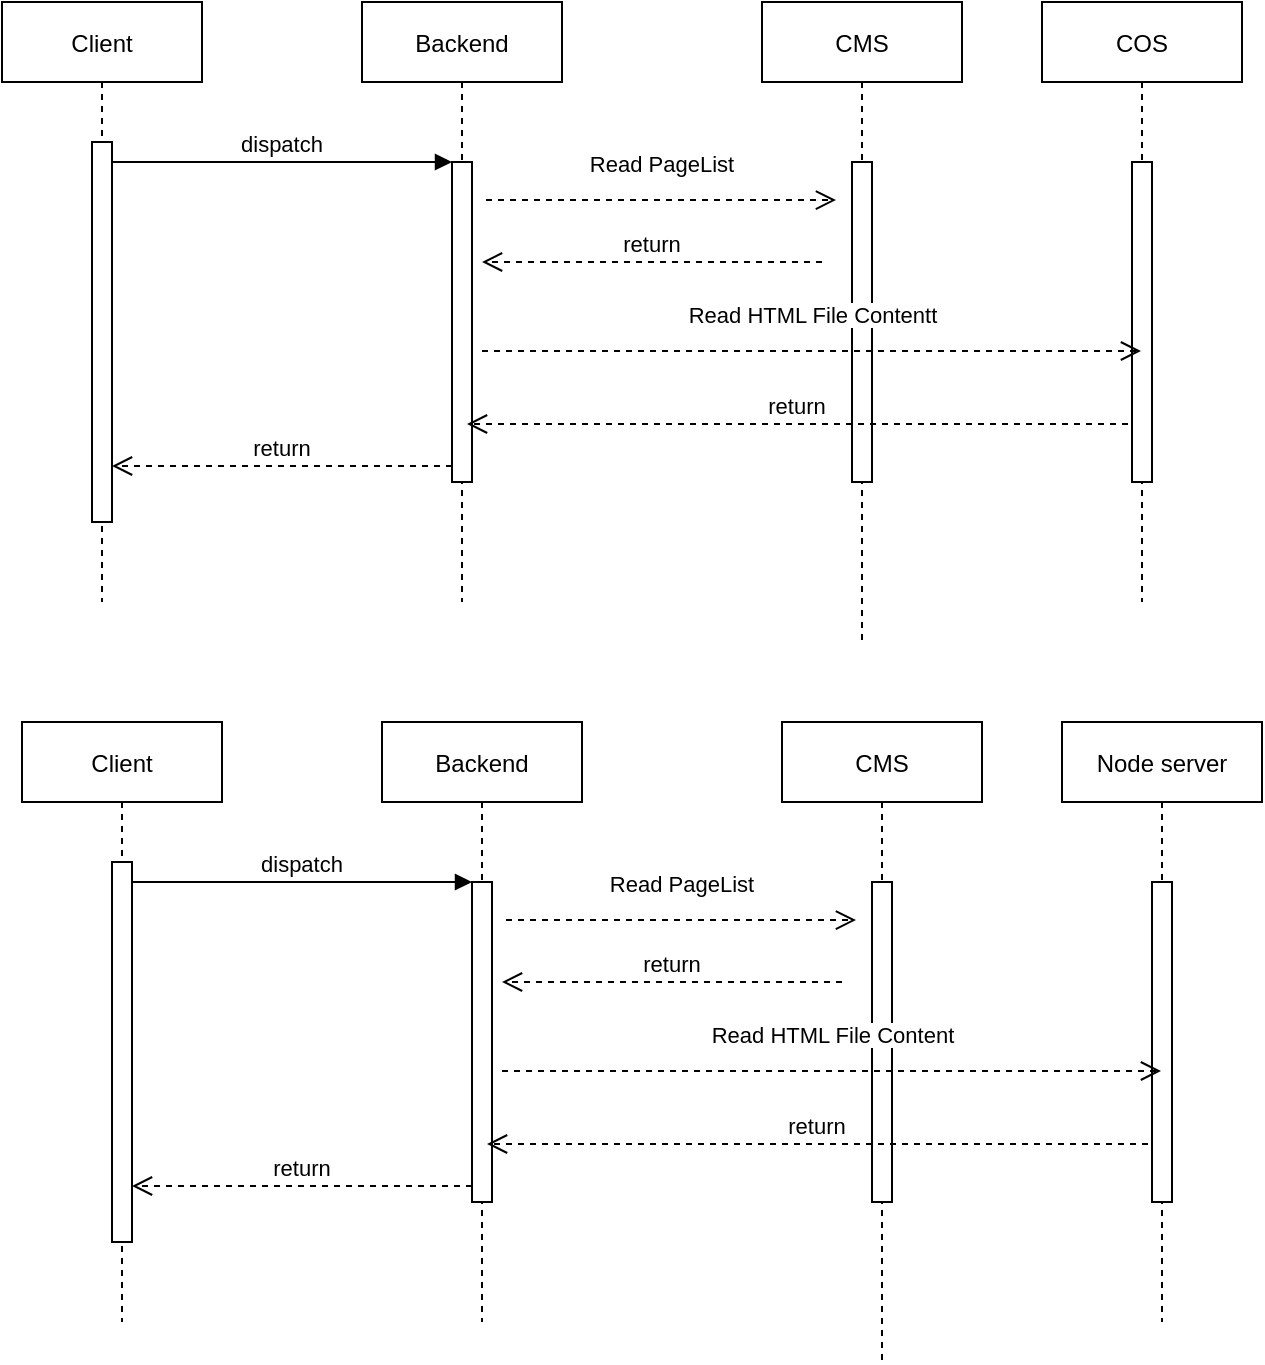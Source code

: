 <mxfile version="14.1.9" type="github">
  <diagram id="kgpKYQtTHZ0yAKxKKP6v" name="Page-1">
    <mxGraphModel dx="911" dy="534" grid="1" gridSize="10" guides="1" tooltips="1" connect="1" arrows="1" fold="1" page="1" pageScale="1" pageWidth="850" pageHeight="1100" math="0" shadow="0">
      <root>
        <mxCell id="0" />
        <mxCell id="1" parent="0" />
        <mxCell id="3nuBFxr9cyL0pnOWT2aG-1" value="Client" style="shape=umlLifeline;perimeter=lifelinePerimeter;container=1;collapsible=0;recursiveResize=0;rounded=0;shadow=0;strokeWidth=1;" parent="1" vertex="1">
          <mxGeometry x="120" y="80" width="100" height="300" as="geometry" />
        </mxCell>
        <mxCell id="3nuBFxr9cyL0pnOWT2aG-2" value="" style="points=[];perimeter=orthogonalPerimeter;rounded=0;shadow=0;strokeWidth=1;" parent="3nuBFxr9cyL0pnOWT2aG-1" vertex="1">
          <mxGeometry x="45" y="70" width="10" height="190" as="geometry" />
        </mxCell>
        <mxCell id="3nuBFxr9cyL0pnOWT2aG-5" value="Backend" style="shape=umlLifeline;perimeter=lifelinePerimeter;container=1;collapsible=0;recursiveResize=0;rounded=0;shadow=0;strokeWidth=1;" parent="1" vertex="1">
          <mxGeometry x="300" y="80" width="100" height="300" as="geometry" />
        </mxCell>
        <mxCell id="3nuBFxr9cyL0pnOWT2aG-6" value="" style="points=[];perimeter=orthogonalPerimeter;rounded=0;shadow=0;strokeWidth=1;" parent="3nuBFxr9cyL0pnOWT2aG-5" vertex="1">
          <mxGeometry x="45" y="80" width="10" height="160" as="geometry" />
        </mxCell>
        <mxCell id="3nuBFxr9cyL0pnOWT2aG-7" value="return" style="verticalAlign=bottom;endArrow=open;dashed=1;endSize=8;exitX=0;exitY=0.95;shadow=0;strokeWidth=1;" parent="1" source="3nuBFxr9cyL0pnOWT2aG-6" target="3nuBFxr9cyL0pnOWT2aG-2" edge="1">
          <mxGeometry relative="1" as="geometry">
            <mxPoint x="275" y="236" as="targetPoint" />
          </mxGeometry>
        </mxCell>
        <mxCell id="3nuBFxr9cyL0pnOWT2aG-8" value="dispatch" style="verticalAlign=bottom;endArrow=block;entryX=0;entryY=0;shadow=0;strokeWidth=1;" parent="1" source="3nuBFxr9cyL0pnOWT2aG-2" target="3nuBFxr9cyL0pnOWT2aG-6" edge="1">
          <mxGeometry relative="1" as="geometry">
            <mxPoint x="275" y="160" as="sourcePoint" />
          </mxGeometry>
        </mxCell>
        <mxCell id="TBO1qxoI7u-A3WPjfjux-1" value="CMS" style="shape=umlLifeline;perimeter=lifelinePerimeter;container=1;collapsible=0;recursiveResize=0;rounded=0;shadow=0;strokeWidth=1;" vertex="1" parent="1">
          <mxGeometry x="500" y="80" width="100" height="320" as="geometry" />
        </mxCell>
        <mxCell id="TBO1qxoI7u-A3WPjfjux-2" value="" style="points=[];perimeter=orthogonalPerimeter;rounded=0;shadow=0;strokeWidth=1;" vertex="1" parent="TBO1qxoI7u-A3WPjfjux-1">
          <mxGeometry x="45" y="80" width="10" height="160" as="geometry" />
        </mxCell>
        <mxCell id="TBO1qxoI7u-A3WPjfjux-3" value="COS" style="shape=umlLifeline;perimeter=lifelinePerimeter;container=1;collapsible=0;recursiveResize=0;rounded=0;shadow=0;strokeWidth=1;" vertex="1" parent="1">
          <mxGeometry x="640" y="80" width="100" height="300" as="geometry" />
        </mxCell>
        <mxCell id="TBO1qxoI7u-A3WPjfjux-4" value="" style="points=[];perimeter=orthogonalPerimeter;rounded=0;shadow=0;strokeWidth=1;" vertex="1" parent="TBO1qxoI7u-A3WPjfjux-3">
          <mxGeometry x="45" y="80" width="10" height="160" as="geometry" />
        </mxCell>
        <mxCell id="TBO1qxoI7u-A3WPjfjux-5" value="Read PageList" style="verticalAlign=bottom;endArrow=open;dashed=1;endSize=8;shadow=0;strokeWidth=1;entryX=0;entryY=0.119;entryDx=0;entryDy=0;entryPerimeter=0;" edge="1" parent="1">
          <mxGeometry x="0.006" y="9" relative="1" as="geometry">
            <mxPoint x="537" y="179.04" as="targetPoint" />
            <mxPoint x="362" y="179" as="sourcePoint" />
            <mxPoint as="offset" />
          </mxGeometry>
        </mxCell>
        <mxCell id="TBO1qxoI7u-A3WPjfjux-6" value="Read HTML File Contentt" style="verticalAlign=bottom;endArrow=open;dashed=1;endSize=8;shadow=0;strokeWidth=1;" edge="1" parent="1">
          <mxGeometry x="0.006" y="9" relative="1" as="geometry">
            <mxPoint x="689.5" y="254.5" as="targetPoint" />
            <mxPoint x="360" y="254.5" as="sourcePoint" />
            <mxPoint as="offset" />
          </mxGeometry>
        </mxCell>
        <mxCell id="TBO1qxoI7u-A3WPjfjux-7" value="return" style="verticalAlign=bottom;endArrow=open;dashed=1;endSize=8;exitX=0;exitY=0.95;shadow=0;strokeWidth=1;" edge="1" parent="1">
          <mxGeometry relative="1" as="geometry">
            <mxPoint x="352.5" y="291.0" as="targetPoint" />
            <mxPoint x="683" y="291.0" as="sourcePoint" />
          </mxGeometry>
        </mxCell>
        <mxCell id="TBO1qxoI7u-A3WPjfjux-8" value="return" style="verticalAlign=bottom;endArrow=open;dashed=1;endSize=8;exitX=0;exitY=0.95;shadow=0;strokeWidth=1;" edge="1" parent="1">
          <mxGeometry relative="1" as="geometry">
            <mxPoint x="360" y="210.0" as="targetPoint" />
            <mxPoint x="530" y="210.0" as="sourcePoint" />
          </mxGeometry>
        </mxCell>
        <mxCell id="TBO1qxoI7u-A3WPjfjux-10" value="Client" style="shape=umlLifeline;perimeter=lifelinePerimeter;container=1;collapsible=0;recursiveResize=0;rounded=0;shadow=0;strokeWidth=1;" vertex="1" parent="1">
          <mxGeometry x="130" y="440" width="100" height="300" as="geometry" />
        </mxCell>
        <mxCell id="TBO1qxoI7u-A3WPjfjux-11" value="" style="points=[];perimeter=orthogonalPerimeter;rounded=0;shadow=0;strokeWidth=1;" vertex="1" parent="TBO1qxoI7u-A3WPjfjux-10">
          <mxGeometry x="45" y="70" width="10" height="190" as="geometry" />
        </mxCell>
        <mxCell id="TBO1qxoI7u-A3WPjfjux-12" value="Backend" style="shape=umlLifeline;perimeter=lifelinePerimeter;container=1;collapsible=0;recursiveResize=0;rounded=0;shadow=0;strokeWidth=1;" vertex="1" parent="1">
          <mxGeometry x="310" y="440" width="100" height="300" as="geometry" />
        </mxCell>
        <mxCell id="TBO1qxoI7u-A3WPjfjux-13" value="" style="points=[];perimeter=orthogonalPerimeter;rounded=0;shadow=0;strokeWidth=1;" vertex="1" parent="TBO1qxoI7u-A3WPjfjux-12">
          <mxGeometry x="45" y="80" width="10" height="160" as="geometry" />
        </mxCell>
        <mxCell id="TBO1qxoI7u-A3WPjfjux-14" value="return" style="verticalAlign=bottom;endArrow=open;dashed=1;endSize=8;exitX=0;exitY=0.95;shadow=0;strokeWidth=1;" edge="1" parent="1" source="TBO1qxoI7u-A3WPjfjux-13" target="TBO1qxoI7u-A3WPjfjux-11">
          <mxGeometry relative="1" as="geometry">
            <mxPoint x="285" y="596" as="targetPoint" />
          </mxGeometry>
        </mxCell>
        <mxCell id="TBO1qxoI7u-A3WPjfjux-15" value="dispatch" style="verticalAlign=bottom;endArrow=block;entryX=0;entryY=0;shadow=0;strokeWidth=1;" edge="1" parent="1" source="TBO1qxoI7u-A3WPjfjux-11" target="TBO1qxoI7u-A3WPjfjux-13">
          <mxGeometry relative="1" as="geometry">
            <mxPoint x="285" y="520" as="sourcePoint" />
          </mxGeometry>
        </mxCell>
        <mxCell id="TBO1qxoI7u-A3WPjfjux-16" value="CMS" style="shape=umlLifeline;perimeter=lifelinePerimeter;container=1;collapsible=0;recursiveResize=0;rounded=0;shadow=0;strokeWidth=1;" vertex="1" parent="1">
          <mxGeometry x="510" y="440" width="100" height="320" as="geometry" />
        </mxCell>
        <mxCell id="TBO1qxoI7u-A3WPjfjux-17" value="" style="points=[];perimeter=orthogonalPerimeter;rounded=0;shadow=0;strokeWidth=1;" vertex="1" parent="TBO1qxoI7u-A3WPjfjux-16">
          <mxGeometry x="45" y="80" width="10" height="160" as="geometry" />
        </mxCell>
        <mxCell id="TBO1qxoI7u-A3WPjfjux-18" value="Node server" style="shape=umlLifeline;perimeter=lifelinePerimeter;container=1;collapsible=0;recursiveResize=0;rounded=0;shadow=0;strokeWidth=1;" vertex="1" parent="1">
          <mxGeometry x="650" y="440" width="100" height="300" as="geometry" />
        </mxCell>
        <mxCell id="TBO1qxoI7u-A3WPjfjux-19" value="" style="points=[];perimeter=orthogonalPerimeter;rounded=0;shadow=0;strokeWidth=1;" vertex="1" parent="TBO1qxoI7u-A3WPjfjux-18">
          <mxGeometry x="45" y="80" width="10" height="160" as="geometry" />
        </mxCell>
        <mxCell id="TBO1qxoI7u-A3WPjfjux-20" value="Read PageList" style="verticalAlign=bottom;endArrow=open;dashed=1;endSize=8;shadow=0;strokeWidth=1;entryX=0;entryY=0.119;entryDx=0;entryDy=0;entryPerimeter=0;" edge="1" parent="1">
          <mxGeometry x="0.006" y="9" relative="1" as="geometry">
            <mxPoint x="547" y="539.04" as="targetPoint" />
            <mxPoint x="372" y="539" as="sourcePoint" />
            <mxPoint as="offset" />
          </mxGeometry>
        </mxCell>
        <mxCell id="TBO1qxoI7u-A3WPjfjux-21" value="Read HTML File Content" style="verticalAlign=bottom;endArrow=open;dashed=1;endSize=8;shadow=0;strokeWidth=1;" edge="1" parent="1">
          <mxGeometry x="0.006" y="9" relative="1" as="geometry">
            <mxPoint x="699.5" y="614.5" as="targetPoint" />
            <mxPoint x="370" y="614.5" as="sourcePoint" />
            <mxPoint as="offset" />
          </mxGeometry>
        </mxCell>
        <mxCell id="TBO1qxoI7u-A3WPjfjux-22" value="return" style="verticalAlign=bottom;endArrow=open;dashed=1;endSize=8;exitX=0;exitY=0.95;shadow=0;strokeWidth=1;" edge="1" parent="1">
          <mxGeometry relative="1" as="geometry">
            <mxPoint x="362.5" y="651.0" as="targetPoint" />
            <mxPoint x="693" y="651.0" as="sourcePoint" />
          </mxGeometry>
        </mxCell>
        <mxCell id="TBO1qxoI7u-A3WPjfjux-23" value="return" style="verticalAlign=bottom;endArrow=open;dashed=1;endSize=8;exitX=0;exitY=0.95;shadow=0;strokeWidth=1;" edge="1" parent="1">
          <mxGeometry relative="1" as="geometry">
            <mxPoint x="370" y="570.0" as="targetPoint" />
            <mxPoint x="540" y="570.0" as="sourcePoint" />
          </mxGeometry>
        </mxCell>
      </root>
    </mxGraphModel>
  </diagram>
</mxfile>
